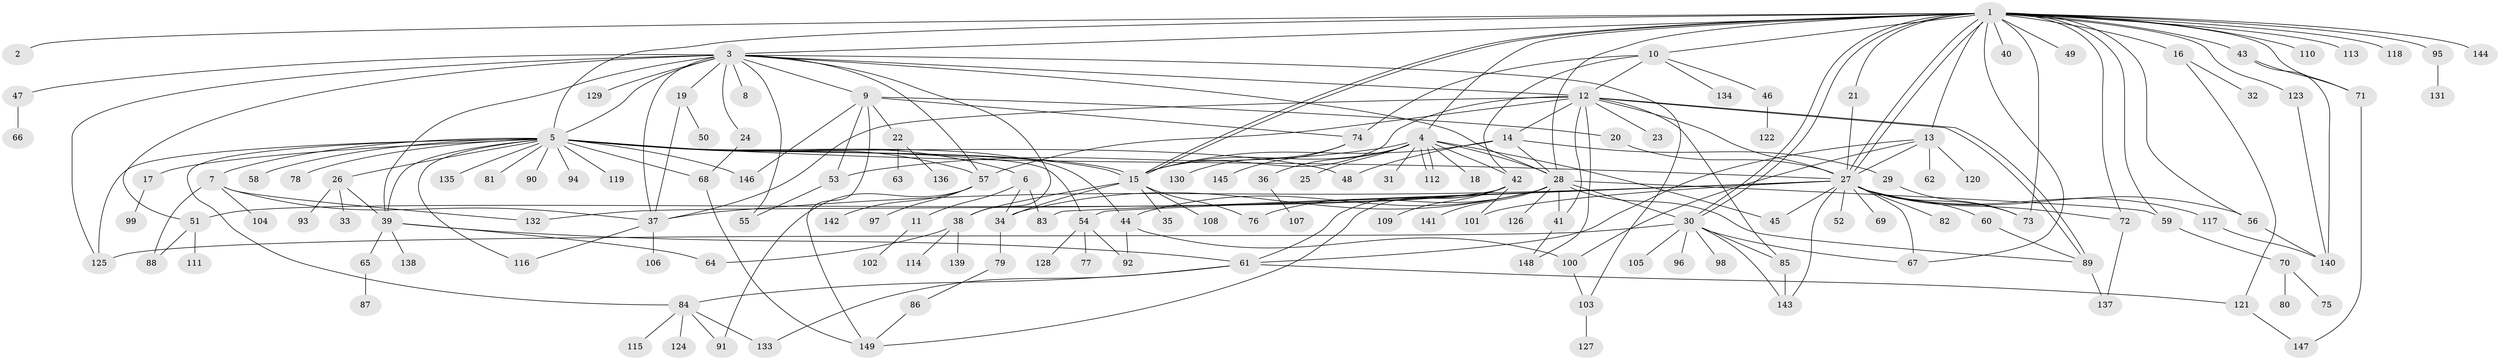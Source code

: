 // coarse degree distribution, {16: 0.03333333333333333, 4: 0.11666666666666667, 8: 0.05, 12: 0.03333333333333333, 6: 0.08333333333333333, 9: 0.016666666666666666, 5: 0.03333333333333333, 1: 0.3, 11: 0.03333333333333333, 2: 0.15, 3: 0.11666666666666667, 7: 0.03333333333333333}
// Generated by graph-tools (version 1.1) at 2025/50/03/04/25 22:50:39]
// undirected, 149 vertices, 232 edges
graph export_dot {
  node [color=gray90,style=filled];
  1;
  2;
  3;
  4;
  5;
  6;
  7;
  8;
  9;
  10;
  11;
  12;
  13;
  14;
  15;
  16;
  17;
  18;
  19;
  20;
  21;
  22;
  23;
  24;
  25;
  26;
  27;
  28;
  29;
  30;
  31;
  32;
  33;
  34;
  35;
  36;
  37;
  38;
  39;
  40;
  41;
  42;
  43;
  44;
  45;
  46;
  47;
  48;
  49;
  50;
  51;
  52;
  53;
  54;
  55;
  56;
  57;
  58;
  59;
  60;
  61;
  62;
  63;
  64;
  65;
  66;
  67;
  68;
  69;
  70;
  71;
  72;
  73;
  74;
  75;
  76;
  77;
  78;
  79;
  80;
  81;
  82;
  83;
  84;
  85;
  86;
  87;
  88;
  89;
  90;
  91;
  92;
  93;
  94;
  95;
  96;
  97;
  98;
  99;
  100;
  101;
  102;
  103;
  104;
  105;
  106;
  107;
  108;
  109;
  110;
  111;
  112;
  113;
  114;
  115;
  116;
  117;
  118;
  119;
  120;
  121;
  122;
  123;
  124;
  125;
  126;
  127;
  128;
  129;
  130;
  131;
  132;
  133;
  134;
  135;
  136;
  137;
  138;
  139;
  140;
  141;
  142;
  143;
  144;
  145;
  146;
  147;
  148;
  149;
  1 -- 2;
  1 -- 3;
  1 -- 4;
  1 -- 5;
  1 -- 10;
  1 -- 13;
  1 -- 15;
  1 -- 15;
  1 -- 16;
  1 -- 21;
  1 -- 27;
  1 -- 27;
  1 -- 28;
  1 -- 30;
  1 -- 30;
  1 -- 40;
  1 -- 43;
  1 -- 49;
  1 -- 56;
  1 -- 59;
  1 -- 67;
  1 -- 71;
  1 -- 72;
  1 -- 73;
  1 -- 95;
  1 -- 110;
  1 -- 113;
  1 -- 118;
  1 -- 123;
  1 -- 144;
  3 -- 5;
  3 -- 8;
  3 -- 9;
  3 -- 12;
  3 -- 19;
  3 -- 24;
  3 -- 28;
  3 -- 37;
  3 -- 38;
  3 -- 39;
  3 -- 47;
  3 -- 51;
  3 -- 55;
  3 -- 57;
  3 -- 103;
  3 -- 125;
  3 -- 129;
  4 -- 15;
  4 -- 18;
  4 -- 25;
  4 -- 28;
  4 -- 31;
  4 -- 36;
  4 -- 42;
  4 -- 45;
  4 -- 53;
  4 -- 112;
  4 -- 112;
  5 -- 6;
  5 -- 7;
  5 -- 15;
  5 -- 15;
  5 -- 17;
  5 -- 26;
  5 -- 27;
  5 -- 39;
  5 -- 44;
  5 -- 48;
  5 -- 54;
  5 -- 57;
  5 -- 58;
  5 -- 68;
  5 -- 78;
  5 -- 81;
  5 -- 84;
  5 -- 90;
  5 -- 94;
  5 -- 116;
  5 -- 119;
  5 -- 125;
  5 -- 135;
  5 -- 146;
  6 -- 11;
  6 -- 34;
  6 -- 83;
  7 -- 37;
  7 -- 88;
  7 -- 104;
  7 -- 132;
  9 -- 20;
  9 -- 22;
  9 -- 53;
  9 -- 74;
  9 -- 146;
  9 -- 149;
  10 -- 12;
  10 -- 42;
  10 -- 46;
  10 -- 74;
  10 -- 134;
  11 -- 102;
  12 -- 14;
  12 -- 15;
  12 -- 23;
  12 -- 27;
  12 -- 37;
  12 -- 41;
  12 -- 57;
  12 -- 85;
  12 -- 89;
  12 -- 89;
  12 -- 148;
  13 -- 27;
  13 -- 61;
  13 -- 62;
  13 -- 100;
  13 -- 120;
  14 -- 15;
  14 -- 28;
  14 -- 29;
  14 -- 48;
  15 -- 34;
  15 -- 35;
  15 -- 38;
  15 -- 76;
  15 -- 108;
  16 -- 32;
  16 -- 121;
  17 -- 99;
  19 -- 37;
  19 -- 50;
  20 -- 27;
  21 -- 27;
  22 -- 63;
  22 -- 136;
  24 -- 68;
  26 -- 33;
  26 -- 39;
  26 -- 93;
  27 -- 37;
  27 -- 45;
  27 -- 52;
  27 -- 54;
  27 -- 56;
  27 -- 60;
  27 -- 67;
  27 -- 69;
  27 -- 72;
  27 -- 73;
  27 -- 82;
  27 -- 83;
  27 -- 101;
  27 -- 117;
  27 -- 143;
  28 -- 30;
  28 -- 34;
  28 -- 41;
  28 -- 44;
  28 -- 59;
  28 -- 76;
  28 -- 89;
  28 -- 126;
  28 -- 141;
  29 -- 73;
  30 -- 67;
  30 -- 85;
  30 -- 96;
  30 -- 98;
  30 -- 105;
  30 -- 125;
  30 -- 143;
  34 -- 79;
  36 -- 107;
  37 -- 106;
  37 -- 116;
  38 -- 64;
  38 -- 114;
  38 -- 139;
  39 -- 61;
  39 -- 64;
  39 -- 65;
  39 -- 138;
  41 -- 148;
  42 -- 51;
  42 -- 61;
  42 -- 101;
  42 -- 109;
  42 -- 132;
  42 -- 149;
  43 -- 71;
  43 -- 140;
  44 -- 92;
  44 -- 100;
  46 -- 122;
  47 -- 66;
  51 -- 88;
  51 -- 111;
  53 -- 55;
  54 -- 77;
  54 -- 92;
  54 -- 128;
  56 -- 140;
  57 -- 91;
  57 -- 97;
  57 -- 142;
  59 -- 70;
  60 -- 89;
  61 -- 84;
  61 -- 121;
  61 -- 133;
  65 -- 87;
  68 -- 149;
  70 -- 75;
  70 -- 80;
  71 -- 147;
  72 -- 137;
  74 -- 130;
  74 -- 145;
  79 -- 86;
  84 -- 91;
  84 -- 115;
  84 -- 124;
  84 -- 133;
  85 -- 143;
  86 -- 149;
  89 -- 137;
  95 -- 131;
  100 -- 103;
  103 -- 127;
  117 -- 140;
  121 -- 147;
  123 -- 140;
}
